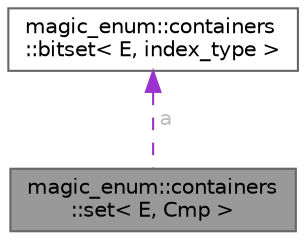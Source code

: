 digraph "magic_enum::containers::set&lt; E, Cmp &gt;"
{
 // LATEX_PDF_SIZE
  bgcolor="transparent";
  edge [fontname=Helvetica,fontsize=10,labelfontname=Helvetica,labelfontsize=10];
  node [fontname=Helvetica,fontsize=10,shape=box,height=0.2,width=0.4];
  Node1 [id="Node000001",label="magic_enum::containers\l::set\< E, Cmp \>",height=0.2,width=0.4,color="gray40", fillcolor="grey60", style="filled", fontcolor="black",tooltip=" "];
  Node2 -> Node1 [id="edge1_Node000001_Node000002",dir="back",color="darkorchid3",style="dashed",tooltip=" ",label=" a",fontcolor="grey" ];
  Node2 [id="Node000002",label="magic_enum::containers\l::bitset\< E, index_type \>",height=0.2,width=0.4,color="gray40", fillcolor="white", style="filled",URL="$classmagic__enum_1_1containers_1_1bitset.html",tooltip=" "];
}
